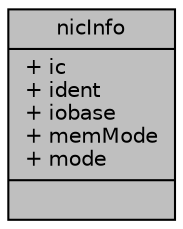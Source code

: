 digraph "nicInfo"
{
 // LATEX_PDF_SIZE
  edge [fontname="Helvetica",fontsize="10",labelfontname="Helvetica",labelfontsize="10"];
  node [fontname="Helvetica",fontsize="10",shape=record];
  Node1 [label="{nicInfo\n|+ ic\l+ ident\l+ iobase\l+ memMode\l+ mode\l|}",height=0.2,width=0.4,color="black", fillcolor="grey75", style="filled", fontcolor="black",tooltip=" "];
}
